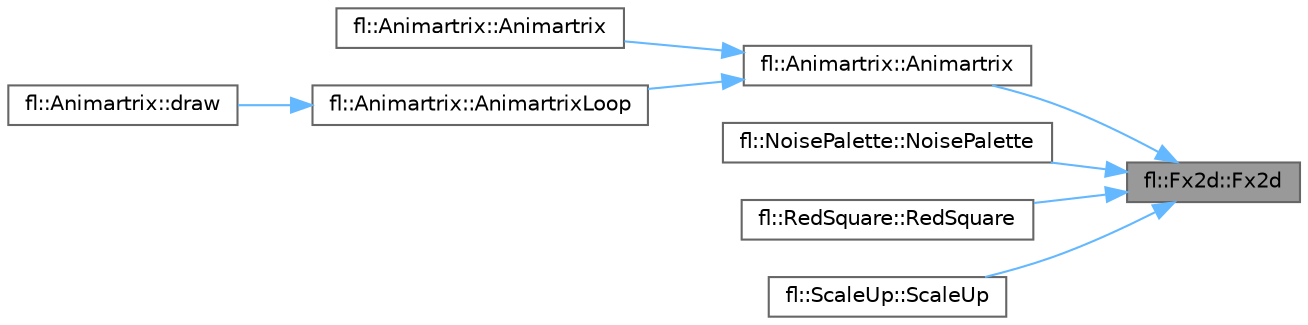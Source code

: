 digraph "fl::Fx2d::Fx2d"
{
 // INTERACTIVE_SVG=YES
 // LATEX_PDF_SIZE
  bgcolor="transparent";
  edge [fontname=Helvetica,fontsize=10,labelfontname=Helvetica,labelfontsize=10];
  node [fontname=Helvetica,fontsize=10,shape=box,height=0.2,width=0.4];
  rankdir="RL";
  Node1 [id="Node000001",label="fl::Fx2d::Fx2d",height=0.2,width=0.4,color="gray40", fillcolor="grey60", style="filled", fontcolor="black",tooltip=" "];
  Node1 -> Node2 [id="edge1_Node000001_Node000002",dir="back",color="steelblue1",style="solid",tooltip=" "];
  Node2 [id="Node000002",label="fl::Animartrix::Animartrix",height=0.2,width=0.4,color="grey40", fillcolor="white", style="filled",URL="$d8/df5/classfl_1_1_animartrix_aa0f29e564cc715909772fd198e18321b.html#aa0f29e564cc715909772fd198e18321b",tooltip=" "];
  Node2 -> Node3 [id="edge2_Node000002_Node000003",dir="back",color="steelblue1",style="solid",tooltip=" "];
  Node3 [id="Node000003",label="fl::Animartrix::Animartrix",height=0.2,width=0.4,color="grey40", fillcolor="white", style="filled",URL="$d8/df5/classfl_1_1_animartrix_a0367c7d86dc3d18aec76957a073edb8c.html#a0367c7d86dc3d18aec76957a073edb8c",tooltip=" "];
  Node2 -> Node4 [id="edge3_Node000002_Node000004",dir="back",color="steelblue1",style="solid",tooltip=" "];
  Node4 [id="Node000004",label="fl::Animartrix::AnimartrixLoop",height=0.2,width=0.4,color="grey40", fillcolor="white", style="filled",URL="$d8/df5/classfl_1_1_animartrix_a6092f0e2e489d8f14a1aaf28022bc56d.html#a6092f0e2e489d8f14a1aaf28022bc56d",tooltip=" "];
  Node4 -> Node5 [id="edge4_Node000004_Node000005",dir="back",color="steelblue1",style="solid",tooltip=" "];
  Node5 [id="Node000005",label="fl::Animartrix::draw",height=0.2,width=0.4,color="grey40", fillcolor="white", style="filled",URL="$d8/df5/classfl_1_1_animartrix_a376c91df5dcf27046037a8ad94c5b188.html#a376c91df5dcf27046037a8ad94c5b188",tooltip=" "];
  Node1 -> Node6 [id="edge5_Node000001_Node000006",dir="back",color="steelblue1",style="solid",tooltip=" "];
  Node6 [id="Node000006",label="fl::NoisePalette::NoisePalette",height=0.2,width=0.4,color="grey40", fillcolor="white", style="filled",URL="$d9/d41/classfl_1_1_noise_palette_ace0d9f2e7767ae3fb89dc47434024244.html#ace0d9f2e7767ae3fb89dc47434024244",tooltip=" "];
  Node1 -> Node7 [id="edge6_Node000001_Node000007",dir="back",color="steelblue1",style="solid",tooltip=" "];
  Node7 [id="Node000007",label="fl::RedSquare::RedSquare",height=0.2,width=0.4,color="grey40", fillcolor="white", style="filled",URL="$d0/d3e/classfl_1_1_red_square_ae8f84aa6b19859b64950ac0d8cd49b7d.html#ae8f84aa6b19859b64950ac0d8cd49b7d",tooltip=" "];
  Node1 -> Node8 [id="edge7_Node000001_Node000008",dir="back",color="steelblue1",style="solid",tooltip=" "];
  Node8 [id="Node000008",label="fl::ScaleUp::ScaleUp",height=0.2,width=0.4,color="grey40", fillcolor="white", style="filled",URL="$d5/d79/classfl_1_1_scale_up_a2b96f658d915143d8a27a7e9d51d8a60.html#a2b96f658d915143d8a27a7e9d51d8a60",tooltip=" "];
}
